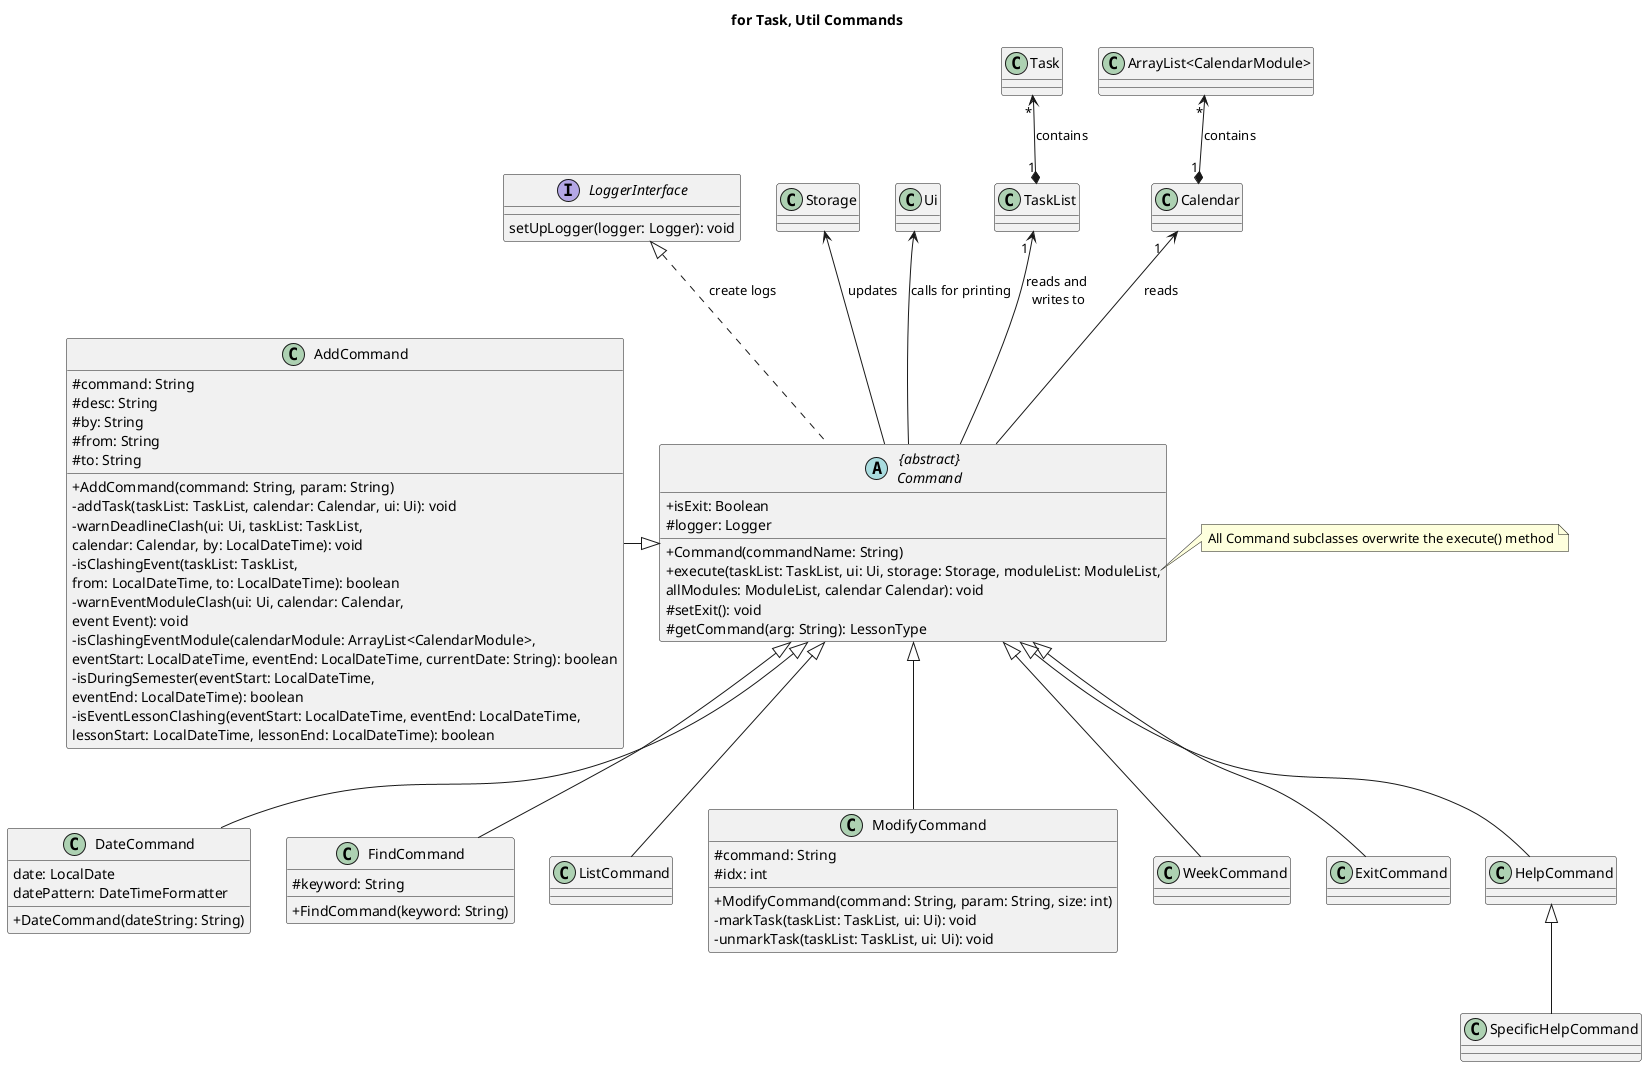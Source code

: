 @startuml
'https://plantuml.com/class-diagram
skinparam classAttributeIconSize 0

title for Task, Util Commands

interface LoggerInterface {
setUpLogger(logger: Logger): void
}

abstract class "{abstract}\nCommand" as Command {
+ isExit: Boolean
# logger: Logger
+ Command(commandName: String)
+ execute(taskList: TaskList, ui: Ui, storage: Storage, moduleList: ModuleList,
allModules: ModuleList, calendar Calendar): void
# setExit(): void
# getCommand(arg: String): LessonType
}

note right of Command::execute
    All Command subclasses overwrite the execute() method
end note
LoggerInterface <|.. Command : create logs

class AddCommand {
# command: String
# desc: String
# by: String
# from: String
# to: String
__
+ AddCommand(command: String, param: String)
- addTask(taskList: TaskList, calendar: Calendar, ui: Ui): void
- warnDeadlineClash(ui: Ui, taskList: TaskList,
calendar: Calendar, by: LocalDateTime): void
- isClashingEvent(taskList: TaskList,
from: LocalDateTime, to: LocalDateTime): boolean
- warnEventModuleClash(ui: Ui, calendar: Calendar,
event Event): void
- isClashingEventModule(calendarModule: ArrayList<CalendarModule>,
eventStart: LocalDateTime, eventEnd: LocalDateTime, currentDate: String): boolean
- isDuringSemester(eventStart: LocalDateTime,
eventEnd: LocalDateTime): boolean
- isEventLessonClashing(eventStart: LocalDateTime, eventEnd: LocalDateTime,
lessonStart: LocalDateTime, lessonEnd: LocalDateTime): boolean
}
AddCommand -|> Command

class DateCommand {
date: LocalDate
datePattern: DateTimeFormatter
+ DateCommand(dateString: String)
}
Command <|-- DateCommand

class FindCommand{
# keyword: String
+ FindCommand(keyword: String)
}
Command <|-- FindCommand

class ListCommand
Command <|-- ListCommand

class ModifyCommand{
# command: String
# idx: int
+ModifyCommand(command: String, param: String, size: int)
-markTask(taskList: TaskList, ui: Ui): void
-unmarkTask(taskList: TaskList, ui: Ui): void
}
Command <|-- ModifyCommand

class WeekCommand
Command <|-- WeekCommand

class ExitCommand
Command <|-- ExitCommand

class HelpCommand
Command <|-- HelpCommand

class SpecificHelpCommand
HelpCommand <|-- SpecificHelpCommand

Storage <-- Command : updates
Ui <-- Command : calls for printing
TaskList "1 " <-- Command : "reads and\n writes to"
Task "*" <--* "1" TaskList : contains
Calendar "1   " <-- Command : reads
"ArrayList<CalendarModule>" "*" <--* "1" Calendar : contains


@enduml